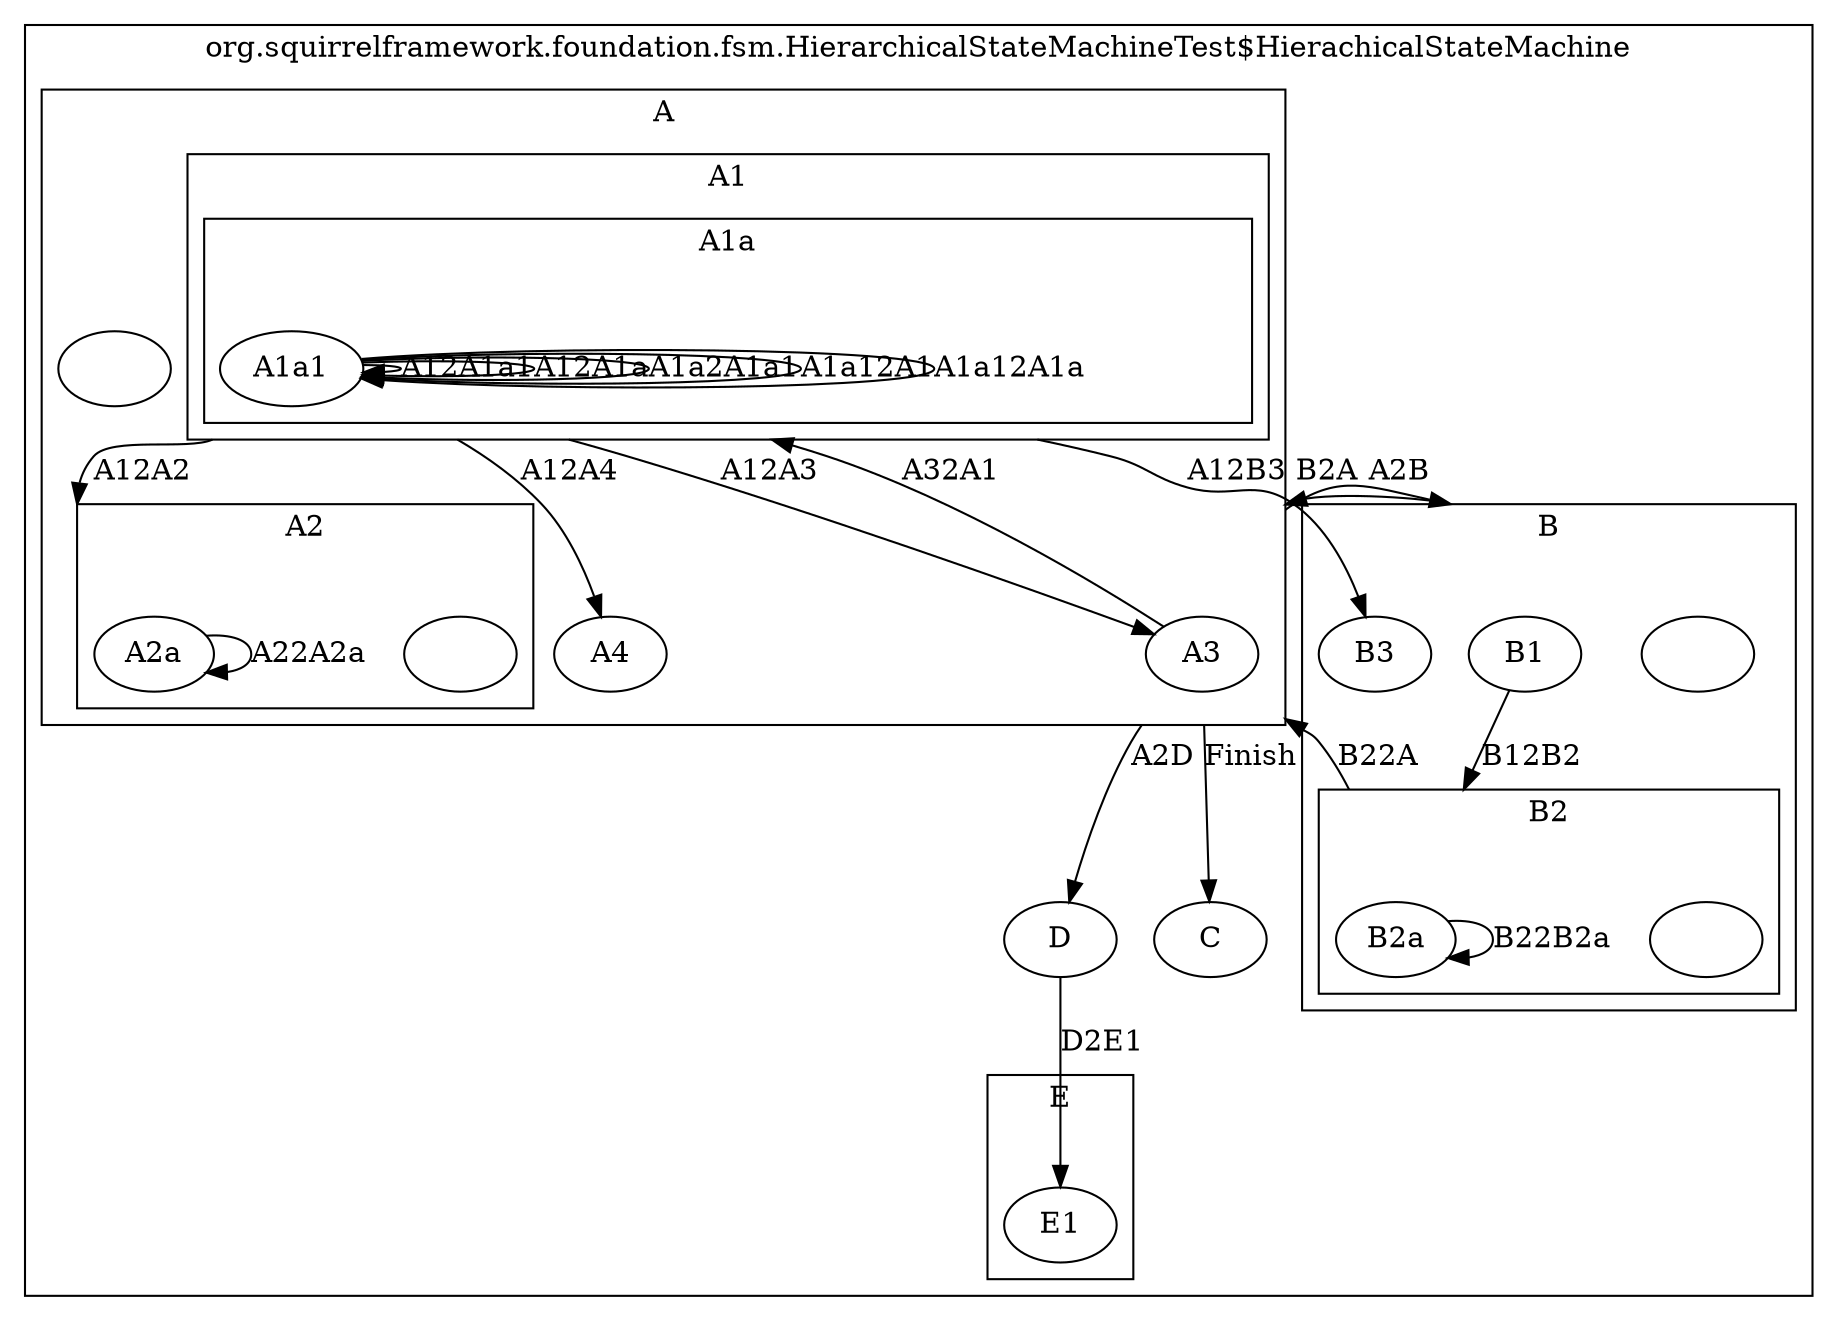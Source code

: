 digraph {
compound=true;
subgraph cluster_StateMachine {
label="org.squirrelframework.foundation.fsm.HierarchicalStateMachineTest$HierachicalStateMachine";
subgraph cluster_E {
label="E";
E1 [label="E1"];
}
subgraph cluster_B {
label="B";
BHistory [label=""];
B1 [label="B1"];
subgraph cluster_B2 {
label="B2";
B2History [label=""];
B2a [label="B2a"];
}
B3 [label="B3"];
}
D [label="D"];
C [label="C"];
subgraph cluster_A {
label="A";
AHistory [label=""];
subgraph cluster_A1 {
label="A1";
subgraph cluster_A1a {
label="A1a";
A1a1 [label="A1a1"];
}
}
subgraph cluster_A2 {
label="A2";
A2History [label=""];
A2a [label="A2a"];
}
A3 [label="A3"];
A4 [label="A4"];
}

B1 -> A3 [ltail="cluster_B",lhead="cluster_A", label="B2A"];
B1 -> B2a [lhead="cluster_B2", label="B12B2"];
B2a -> A3 [ltail="cluster_B2",lhead="cluster_A", label="B22A"];
B2a -> B2a [ltail="cluster_B2", label="B22B2a"];
D -> E1 [ label="D2E1"];
A3 -> B1 [ltail="cluster_A",lhead="cluster_B", label="A2B"];
A3 -> C [ltail="cluster_A", label="Finish"];
A3 -> D [ltail="cluster_A", label="A2D"];
A1a1 -> A2a [ltail="cluster_A1",lhead="cluster_A2", label="A12A2"];
A1a1 -> A3 [ltail="cluster_A1", label="A12A3"];
A1a1 -> A4 [ltail="cluster_A1", label="A12A4"];
A1a1 -> B3 [ltail="cluster_A1", label="A12B3"];
A1a1 -> A1a1 [ltail="cluster_A1", label="A12A1a1"];
A1a1 -> A1a1 [ltail="cluster_A1",lhead="cluster_A1a", label="A12A1a"];
A1a1 -> A1a1 [ltail="cluster_A1a", label="A1a2A1a1"];
A1a1 -> A1a1 [lhead="cluster_A1", label="A1a12A1"];
A1a1 -> A1a1 [lhead="cluster_A1a", label="A1a12A1a"];
A2a -> A2a [ltail="cluster_A2", label="A22A2a"];
A3 -> A1a1 [lhead="cluster_A1", label="A32A1"];}}
